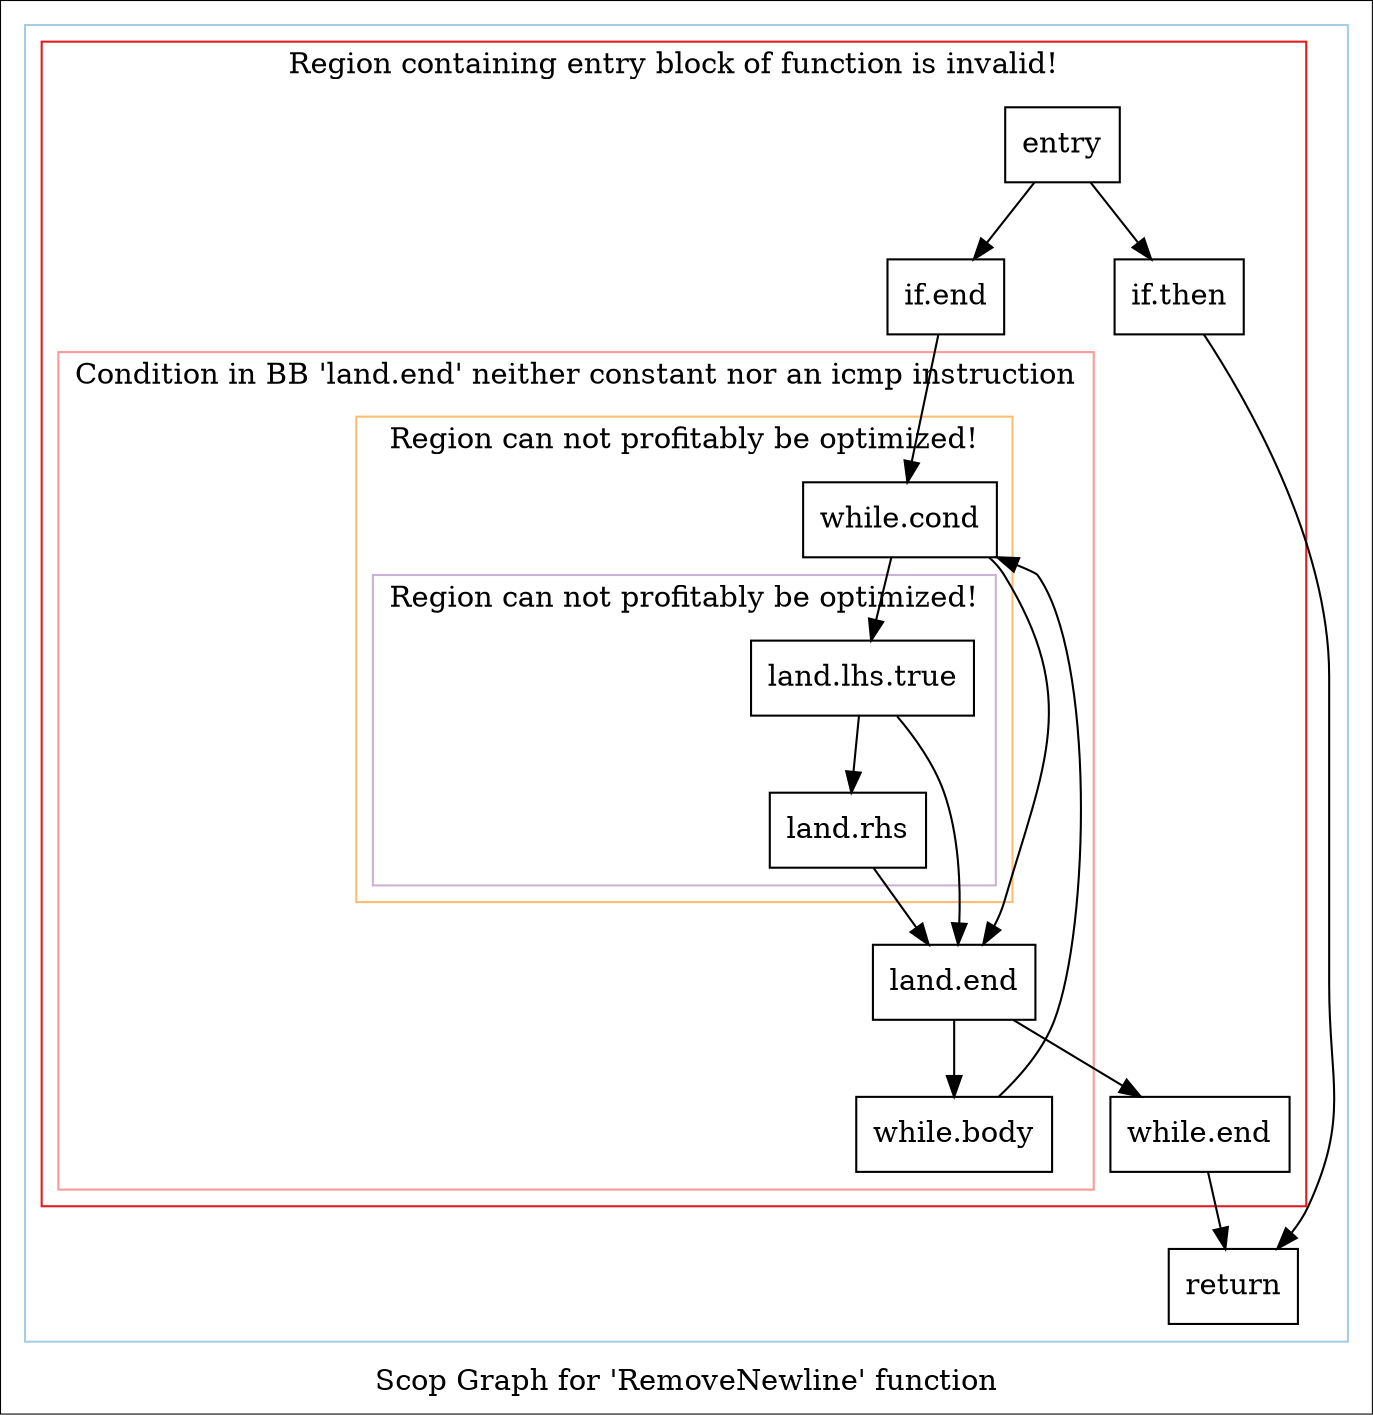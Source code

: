 digraph "Scop Graph for 'RemoveNewline' function" {
	label="Scop Graph for 'RemoveNewline' function";

	Node0x1a7f4a0 [shape=record,label="{entry}"];
	Node0x1a7f4a0 -> Node0x1a9d000;
	Node0x1a7f4a0 -> Node0x1a29110;
	Node0x1a9d000 [shape=record,label="{if.then}"];
	Node0x1a9d000 -> Node0x1aa1f00;
	Node0x1aa1f00 [shape=record,label="{return}"];
	Node0x1a29110 [shape=record,label="{if.end}"];
	Node0x1a29110 -> Node0x1aa0330;
	Node0x1aa0330 [shape=record,label="{while.cond}"];
	Node0x1aa0330 -> Node0x1a54440;
	Node0x1aa0330 -> Node0x1a1d2f0;
	Node0x1a54440 [shape=record,label="{land.lhs.true}"];
	Node0x1a54440 -> Node0x1a82b70;
	Node0x1a54440 -> Node0x1a1d2f0;
	Node0x1a82b70 [shape=record,label="{land.rhs}"];
	Node0x1a82b70 -> Node0x1a1d2f0;
	Node0x1a1d2f0 [shape=record,label="{land.end}"];
	Node0x1a1d2f0 -> Node0x1a6aae0;
	Node0x1a1d2f0 -> Node0x19fa780;
	Node0x1a6aae0 [shape=record,label="{while.body}"];
	Node0x1a6aae0 -> Node0x1aa0330[constraint=false];
	Node0x19fa780 [shape=record,label="{while.end}"];
	Node0x19fa780 -> Node0x1aa1f00;
	colorscheme = "paired12"
        subgraph cluster_0x1aca500 {
          label = "";
          style = solid;
          color = 1
          subgraph cluster_0x1ab5360 {
            label = "Region containing entry block of function is invalid!";
            style = solid;
            color = 6
            subgraph cluster_0x1ab52e0 {
              label = "Condition in BB 'land.end' neither constant nor an icmp instruction";
              style = solid;
              color = 5
              subgraph cluster_0x1b18030 {
                label = "Region can not profitably be optimized!";
                style = solid;
                color = 7
                subgraph cluster_0x1b17fb0 {
                  label = "Region can not profitably be optimized!";
                  style = solid;
                  color = 9
                  Node0x1a54440;
                  Node0x1a82b70;
                }
                Node0x1aa0330;
              }
              Node0x1a1d2f0;
              Node0x1a6aae0;
            }
            Node0x1a7f4a0;
            Node0x1a9d000;
            Node0x1a29110;
            Node0x19fa780;
          }
          Node0x1aa1f00;
        }
}
